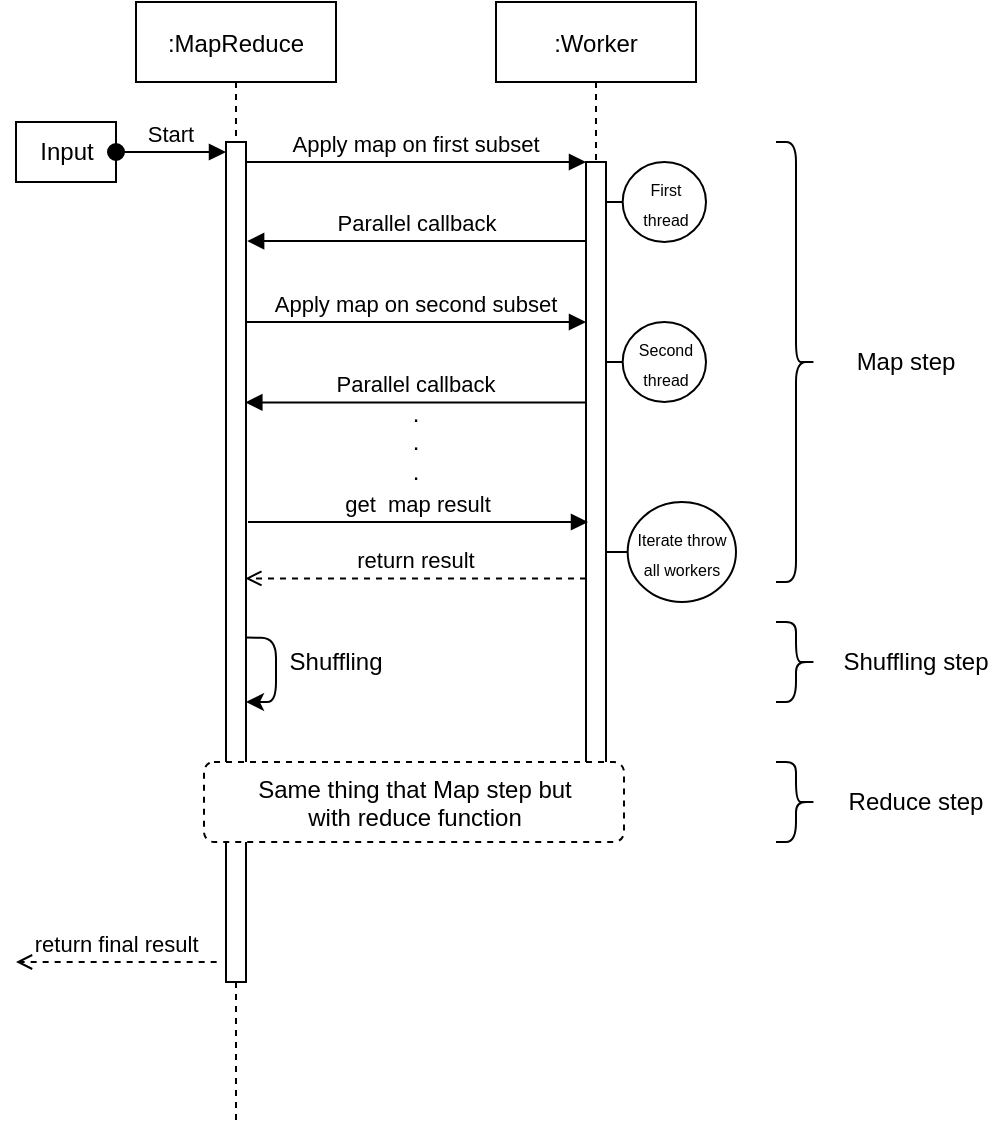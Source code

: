 <mxfile version="13.11.0" type="device"><diagram id="kgpKYQtTHZ0yAKxKKP6v" name="Page-1"><mxGraphModel dx="865" dy="460" grid="1" gridSize="10" guides="1" tooltips="1" connect="1" arrows="1" fold="1" page="1" pageScale="1" pageWidth="850" pageHeight="1100" math="0" shadow="0"><root><mxCell id="0"/><mxCell id="1" parent="0"/><mxCell id="3nuBFxr9cyL0pnOWT2aG-1" value=":MapReduce" style="shape=umlLifeline;perimeter=lifelinePerimeter;container=1;collapsible=0;recursiveResize=0;rounded=0;shadow=0;strokeWidth=1;" parent="1" vertex="1"><mxGeometry x="120" y="80" width="100" height="560" as="geometry"/></mxCell><mxCell id="3nuBFxr9cyL0pnOWT2aG-2" value="" style="points=[];perimeter=orthogonalPerimeter;rounded=0;shadow=0;strokeWidth=1;" parent="3nuBFxr9cyL0pnOWT2aG-1" vertex="1"><mxGeometry x="45" y="70" width="10" height="420" as="geometry"/></mxCell><mxCell id="xxlwjC1DZBMVpl0mlwao-13" value="" style="endArrow=classic;html=1;exitX=1.033;exitY=0.59;exitDx=0;exitDy=0;exitPerimeter=0;" edge="1" parent="3nuBFxr9cyL0pnOWT2aG-1" source="3nuBFxr9cyL0pnOWT2aG-2"><mxGeometry width="50" height="50" relative="1" as="geometry"><mxPoint x="60" y="360" as="sourcePoint"/><mxPoint x="55" y="350" as="targetPoint"/><Array as="points"><mxPoint x="70" y="318"/><mxPoint x="70" y="350"/></Array></mxGeometry></mxCell><mxCell id="3nuBFxr9cyL0pnOWT2aG-5" value=":Worker" style="shape=umlLifeline;perimeter=lifelinePerimeter;container=1;collapsible=0;recursiveResize=0;rounded=0;shadow=0;strokeWidth=1;" parent="1" vertex="1"><mxGeometry x="300" y="80" width="100" height="400" as="geometry"/></mxCell><mxCell id="3nuBFxr9cyL0pnOWT2aG-6" value="" style="points=[];perimeter=orthogonalPerimeter;rounded=0;shadow=0;strokeWidth=1;" parent="3nuBFxr9cyL0pnOWT2aG-5" vertex="1"><mxGeometry x="45" y="80" width="10" height="320" as="geometry"/></mxCell><mxCell id="3nuBFxr9cyL0pnOWT2aG-8" value="Apply map on first subset" style="verticalAlign=bottom;endArrow=block;entryX=0;entryY=0;shadow=0;strokeWidth=1;" parent="1" source="3nuBFxr9cyL0pnOWT2aG-2" target="3nuBFxr9cyL0pnOWT2aG-6" edge="1"><mxGeometry relative="1" as="geometry"><mxPoint x="275" y="160" as="sourcePoint"/></mxGeometry></mxCell><mxCell id="3nuBFxr9cyL0pnOWT2aG-9" value="Parallel callback" style="verticalAlign=bottom;endArrow=block;entryX=1.056;entryY=0.265;shadow=0;strokeWidth=1;entryDx=0;entryDy=0;entryPerimeter=0;" parent="1" edge="1"><mxGeometry relative="1" as="geometry"><mxPoint x="345" y="199.55" as="sourcePoint"/><mxPoint x="175.56" y="199.55" as="targetPoint"/></mxGeometry></mxCell><mxCell id="xxlwjC1DZBMVpl0mlwao-1" value="Input" style="html=1;" vertex="1" parent="1"><mxGeometry x="60" y="140" width="50" height="30" as="geometry"/></mxCell><mxCell id="3nuBFxr9cyL0pnOWT2aG-3" value="Start" style="verticalAlign=bottom;startArrow=oval;endArrow=block;startSize=8;shadow=0;strokeWidth=1;exitX=1;exitY=0.5;exitDx=0;exitDy=0;" parent="1" target="3nuBFxr9cyL0pnOWT2aG-2" edge="1" source="xxlwjC1DZBMVpl0mlwao-1"><mxGeometry relative="1" as="geometry"><mxPoint x="105" y="150" as="sourcePoint"/></mxGeometry></mxCell><mxCell id="xxlwjC1DZBMVpl0mlwao-2" value="Apply map on second subset" style="verticalAlign=bottom;endArrow=block;shadow=0;strokeWidth=1;" edge="1" parent="1"><mxGeometry relative="1" as="geometry"><mxPoint x="175" y="240.0" as="sourcePoint"/><mxPoint x="345" y="240" as="targetPoint"/></mxGeometry></mxCell><mxCell id="xxlwjC1DZBMVpl0mlwao-3" value="Parallel callback" style="verticalAlign=bottom;endArrow=block;entryX=0.967;entryY=0.686;shadow=0;strokeWidth=1;entryDx=0;entryDy=0;entryPerimeter=0;" edge="1" parent="1"><mxGeometry relative="1" as="geometry"><mxPoint x="345" y="280.22" as="sourcePoint"/><mxPoint x="174.67" y="280.22" as="targetPoint"/></mxGeometry></mxCell><mxCell id="xxlwjC1DZBMVpl0mlwao-4" value="&lt;font style=&quot;font-size: 8px&quot;&gt;First thread&lt;/font&gt;" style="shape=umlBoundary;whiteSpace=wrap;html=1;align=center;" vertex="1" parent="1"><mxGeometry x="355" y="160" width="50" height="40" as="geometry"/></mxCell><mxCell id="xxlwjC1DZBMVpl0mlwao-6" value="&lt;font style=&quot;font-size: 8px&quot;&gt;Second thread&lt;/font&gt;" style="shape=umlBoundary;whiteSpace=wrap;html=1;align=center;" vertex="1" parent="1"><mxGeometry x="355" y="240" width="50" height="40" as="geometry"/></mxCell><mxCell id="xxlwjC1DZBMVpl0mlwao-7" value="get  map result" style="verticalAlign=bottom;endArrow=block;shadow=0;strokeWidth=1;" edge="1" parent="1"><mxGeometry relative="1" as="geometry"><mxPoint x="176" y="340.0" as="sourcePoint"/><mxPoint x="346" y="340.0" as="targetPoint"/></mxGeometry></mxCell><mxCell id="xxlwjC1DZBMVpl0mlwao-8" value=".&lt;br&gt;.&lt;br&gt;." style="text;html=1;strokeColor=none;fillColor=none;align=center;verticalAlign=middle;whiteSpace=wrap;rounded=0;" vertex="1" parent="1"><mxGeometry x="240" y="290" width="40" height="20" as="geometry"/></mxCell><mxCell id="xxlwjC1DZBMVpl0mlwao-10" value="return result" style="verticalAlign=bottom;endArrow=open;entryX=0.967;entryY=0.686;shadow=0;strokeWidth=1;entryDx=0;entryDy=0;entryPerimeter=0;dashed=1;endFill=0;" edge="1" parent="1"><mxGeometry relative="1" as="geometry"><mxPoint x="345" y="368.22" as="sourcePoint"/><mxPoint x="174.67" y="368.22" as="targetPoint"/></mxGeometry></mxCell><mxCell id="xxlwjC1DZBMVpl0mlwao-11" value="&lt;font style=&quot;font-size: 8px&quot;&gt;Iterate throw all workers&lt;/font&gt;" style="shape=umlBoundary;whiteSpace=wrap;html=1;align=center;" vertex="1" parent="1"><mxGeometry x="355" y="330" width="65" height="50" as="geometry"/></mxCell><mxCell id="xxlwjC1DZBMVpl0mlwao-14" value="Shuffling" style="text;html=1;strokeColor=none;fillColor=none;align=center;verticalAlign=middle;whiteSpace=wrap;rounded=0;" vertex="1" parent="1"><mxGeometry x="200" y="400" width="40" height="20" as="geometry"/></mxCell><mxCell id="xxlwjC1DZBMVpl0mlwao-15" value="" style="shape=curlyBracket;whiteSpace=wrap;html=1;rounded=1;rotation=-180;" vertex="1" parent="1"><mxGeometry x="440" y="150" width="20" height="220" as="geometry"/></mxCell><mxCell id="xxlwjC1DZBMVpl0mlwao-16" value="Map step" style="text;html=1;strokeColor=none;fillColor=none;align=center;verticalAlign=middle;whiteSpace=wrap;rounded=0;" vertex="1" parent="1"><mxGeometry x="470" y="250" width="70" height="20" as="geometry"/></mxCell><mxCell id="xxlwjC1DZBMVpl0mlwao-17" value="" style="shape=curlyBracket;whiteSpace=wrap;html=1;rounded=1;rotation=-180;" vertex="1" parent="1"><mxGeometry x="440" y="390" width="20" height="40" as="geometry"/></mxCell><mxCell id="xxlwjC1DZBMVpl0mlwao-18" value="Shuffling step" style="text;html=1;strokeColor=none;fillColor=none;align=center;verticalAlign=middle;whiteSpace=wrap;rounded=0;" vertex="1" parent="1"><mxGeometry x="470" y="400" width="80" height="20" as="geometry"/></mxCell><mxCell id="xxlwjC1DZBMVpl0mlwao-29" value="Same thing that Map step but &lt;br&gt;with reduce function" style="html=1;align=center;verticalAlign=top;rounded=1;absoluteArcSize=1;arcSize=10;dashed=1;" vertex="1" parent="1"><mxGeometry x="154" y="460" width="210" height="40" as="geometry"/></mxCell><mxCell id="xxlwjC1DZBMVpl0mlwao-31" value="" style="shape=curlyBracket;whiteSpace=wrap;html=1;rounded=1;rotation=-180;" vertex="1" parent="1"><mxGeometry x="440" y="460" width="20" height="40" as="geometry"/></mxCell><mxCell id="xxlwjC1DZBMVpl0mlwao-32" value="Reduce step" style="text;html=1;strokeColor=none;fillColor=none;align=center;verticalAlign=middle;whiteSpace=wrap;rounded=0;" vertex="1" parent="1"><mxGeometry x="470" y="470" width="80" height="20" as="geometry"/></mxCell><mxCell id="xxlwjC1DZBMVpl0mlwao-33" value="return final result" style="verticalAlign=bottom;endArrow=open;shadow=0;strokeWidth=1;dashed=1;endFill=0;" edge="1" parent="1"><mxGeometry relative="1" as="geometry"><mxPoint x="160.33" y="560.0" as="sourcePoint"/><mxPoint x="60" y="560" as="targetPoint"/></mxGeometry></mxCell></root></mxGraphModel></diagram></mxfile>